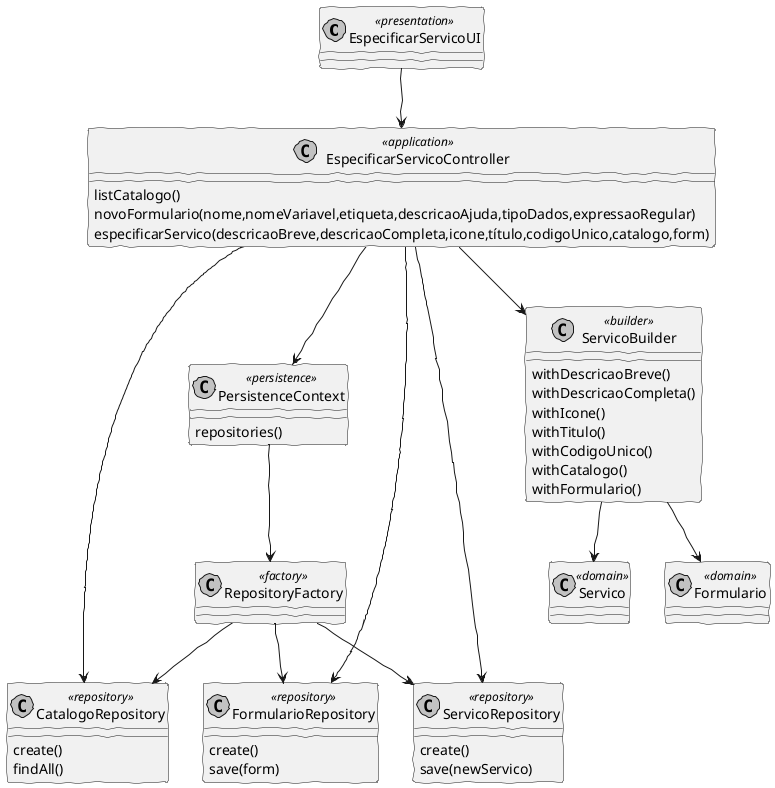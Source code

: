 @startuml
'http://plantuml.com/skinparam.html
skinparam handwritten true
skinparam monochrome true
skinparam packageStyle rect
skinparam defaultFontName FG Virgil
skinparam shadowing false

class EspecificarServicoUI <<presentation>>
class EspecificarServicoController <<application>>
class PersistenceContext <<persistence>>
class RepositoryFactory <<factory>>
class CatalogoRepository <<repository>>
class FormularioRepository <<repository>>
class ServicoRepository <<repository>>
class Servico <<domain>>
class Formulario <<domain>>
class ServicoBuilder <<builder>>



EspecificarServicoUI --> EspecificarServicoController
EspecificarServicoController : listCatalogo()
EspecificarServicoController : novoFormulario(nome,nomeVariavel,etiqueta,descricaoAjuda,tipoDados,expressaoRegular)

EspecificarServicoController : especificarServico(descricaoBreve,descricaoCompleta,icone,título,codigoUnico,catalogo,form)

EspecificarServicoController --> CatalogoRepository
EspecificarServicoController --> ServicoRepository
EspecificarServicoController --> PersistenceContext
EspecificarServicoController --> FormularioRepository
EspecificarServicoController --> ServicoBuilder

ServicoBuilder --> Formulario
ServicoBuilder --> Servico

PersistenceContext --> RepositoryFactory

RepositoryFactory --> FormularioRepository
RepositoryFactory --> CatalogoRepository
RepositoryFactory --> ServicoRepository

PersistenceContext : repositories()

FormularioRepository : create()
FormularioRepository : save(form)

ServicoRepository : create()
ServicoRepository : save(newServico)

CatalogoRepository : create()
CatalogoRepository : findAll()

ServicoBuilder : withDescricaoBreve()
ServicoBuilder : withDescricaoCompleta()
ServicoBuilder : withIcone()
ServicoBuilder : withTitulo()
ServicoBuilder : withCodigoUnico()
ServicoBuilder : withCatalogo()
ServicoBuilder : withFormulario()

@enduml